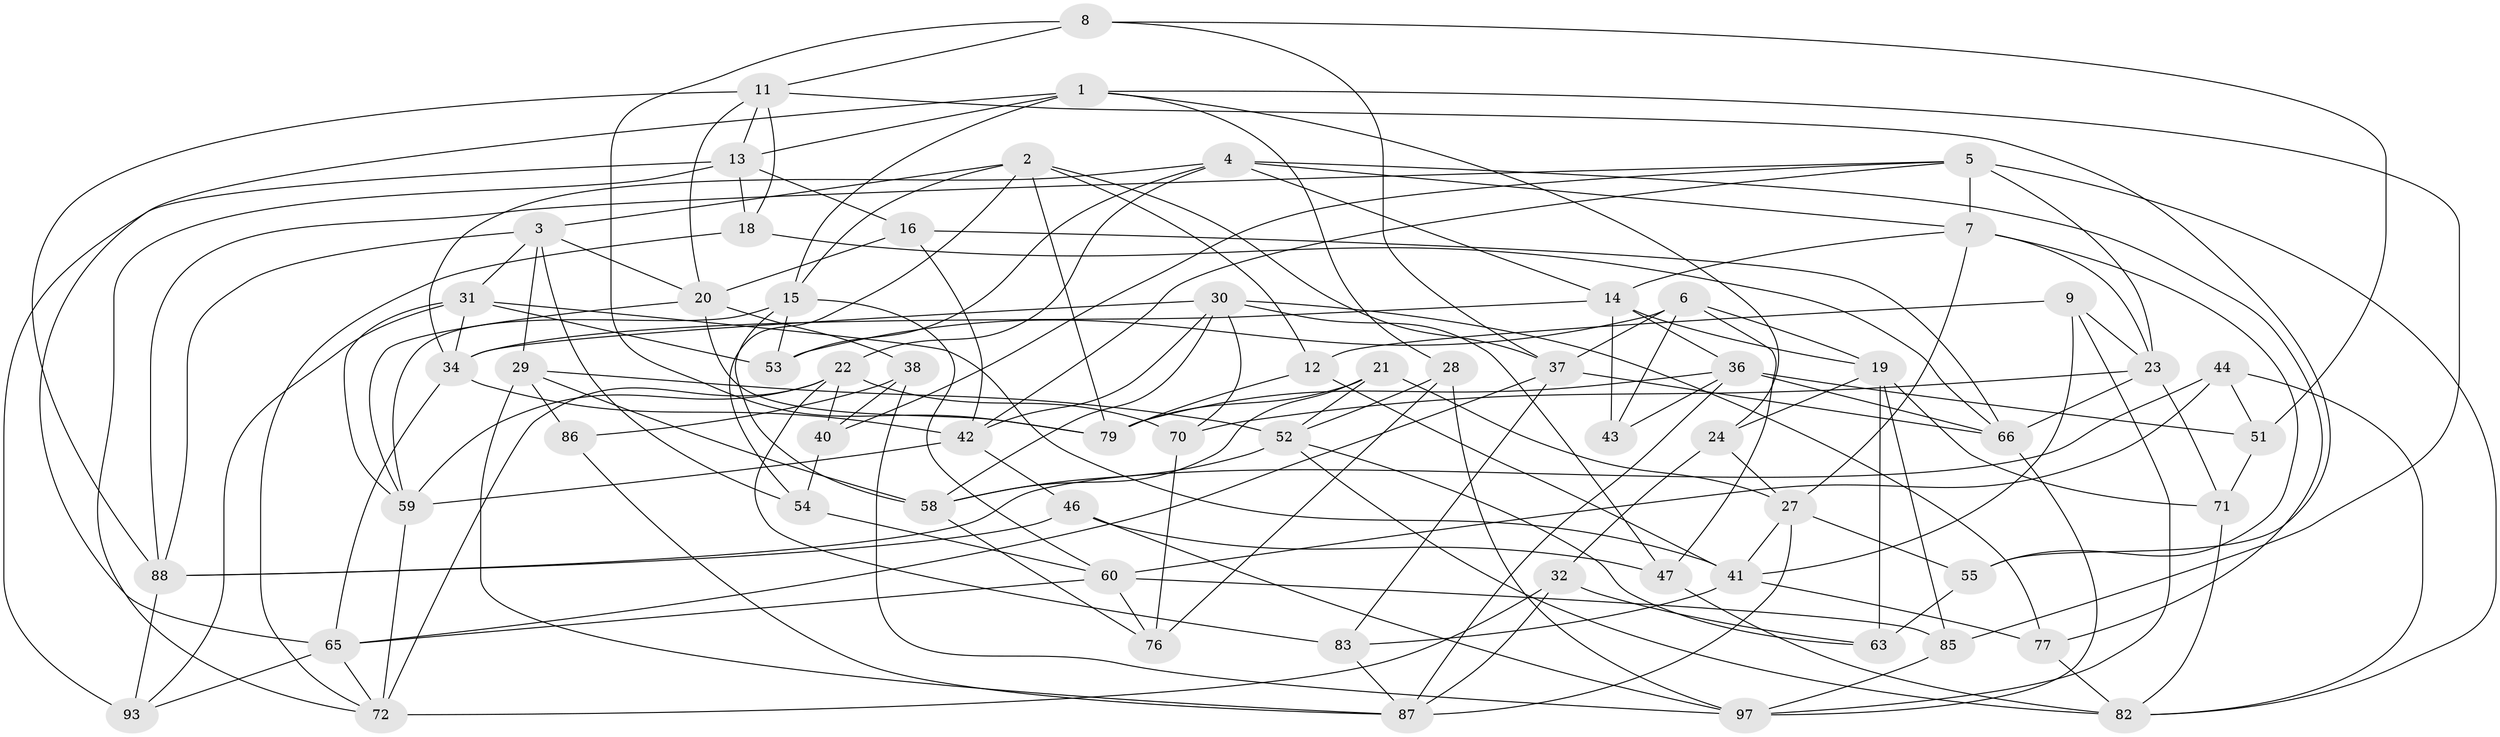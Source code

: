 // original degree distribution, {4: 1.0}
// Generated by graph-tools (version 1.1) at 2025/11/02/21/25 10:11:16]
// undirected, 64 vertices, 162 edges
graph export_dot {
graph [start="1"]
  node [color=gray90,style=filled];
  1 [super="+35"];
  2 [super="+25"];
  3 [super="+17"];
  4 [super="+10"];
  5 [super="+56"];
  6 [super="+80"];
  7 [super="+48"];
  8;
  9;
  11 [super="+69"];
  12;
  13 [super="+45"];
  14 [super="+50"];
  15 [super="+49"];
  16;
  18;
  19 [super="+67"];
  20 [super="+26"];
  21;
  22 [super="+39"];
  23 [super="+57"];
  24;
  27 [super="+33"];
  28;
  29 [super="+91"];
  30 [super="+100"];
  31 [super="+68"];
  32;
  34 [super="+78"];
  36 [super="+81"];
  37 [super="+64"];
  38;
  40;
  41 [super="+74"];
  42 [super="+75"];
  43;
  44;
  46;
  47;
  51;
  52 [super="+89"];
  53;
  54;
  55;
  58 [super="+96"];
  59 [super="+62"];
  60 [super="+61"];
  63;
  65 [super="+94"];
  66 [super="+84"];
  70;
  71;
  72 [super="+73"];
  76;
  77;
  79 [super="+92"];
  82 [super="+90"];
  83;
  85;
  86;
  87 [super="+98"];
  88 [super="+95"];
  93;
  97 [super="+99"];
  1 -- 13;
  1 -- 24;
  1 -- 85;
  1 -- 65;
  1 -- 28;
  1 -- 15;
  2 -- 54;
  2 -- 15;
  2 -- 3;
  2 -- 12;
  2 -- 37;
  2 -- 79;
  3 -- 88;
  3 -- 20;
  3 -- 29;
  3 -- 54;
  3 -- 31;
  4 -- 22;
  4 -- 77;
  4 -- 53;
  4 -- 14;
  4 -- 34;
  4 -- 7;
  5 -- 23;
  5 -- 82;
  5 -- 40;
  5 -- 42;
  5 -- 7;
  5 -- 88;
  6 -- 53;
  6 -- 43 [weight=2];
  6 -- 37;
  6 -- 47;
  6 -- 19;
  7 -- 23;
  7 -- 14;
  7 -- 55;
  7 -- 27;
  8 -- 51;
  8 -- 79;
  8 -- 11;
  8 -- 37;
  9 -- 23;
  9 -- 12;
  9 -- 41;
  9 -- 97;
  11 -- 88;
  11 -- 55;
  11 -- 18;
  11 -- 20;
  11 -- 13;
  12 -- 79;
  12 -- 41;
  13 -- 16;
  13 -- 18;
  13 -- 93;
  13 -- 72;
  14 -- 36;
  14 -- 34;
  14 -- 43;
  14 -- 19;
  15 -- 59;
  15 -- 53;
  15 -- 58;
  15 -- 60;
  16 -- 20;
  16 -- 42;
  16 -- 66;
  18 -- 66;
  18 -- 72;
  19 -- 24;
  19 -- 71;
  19 -- 63;
  19 -- 85;
  20 -- 59;
  20 -- 79;
  20 -- 38;
  21 -- 52;
  21 -- 27;
  21 -- 58;
  21 -- 79;
  22 -- 40;
  22 -- 59;
  22 -- 83;
  22 -- 70;
  22 -- 72;
  23 -- 66;
  23 -- 71;
  23 -- 70;
  24 -- 27;
  24 -- 32;
  27 -- 55;
  27 -- 41;
  27 -- 87;
  28 -- 76;
  28 -- 97;
  28 -- 52;
  29 -- 52;
  29 -- 87;
  29 -- 86 [weight=2];
  29 -- 58;
  30 -- 77;
  30 -- 58;
  30 -- 34;
  30 -- 70;
  30 -- 42;
  30 -- 47;
  31 -- 53;
  31 -- 93;
  31 -- 59;
  31 -- 41;
  31 -- 34;
  32 -- 63;
  32 -- 72;
  32 -- 87;
  34 -- 65;
  34 -- 42;
  36 -- 51;
  36 -- 66;
  36 -- 43;
  36 -- 87;
  36 -- 79;
  37 -- 83;
  37 -- 65;
  37 -- 66;
  38 -- 97;
  38 -- 86;
  38 -- 40;
  40 -- 54;
  41 -- 77;
  41 -- 83;
  42 -- 59;
  42 -- 46;
  44 -- 88;
  44 -- 60;
  44 -- 82;
  44 -- 51;
  46 -- 97;
  46 -- 47;
  46 -- 88;
  47 -- 82;
  51 -- 71;
  52 -- 58;
  52 -- 82;
  52 -- 63;
  54 -- 60;
  55 -- 63;
  58 -- 76;
  59 -- 72;
  60 -- 76;
  60 -- 65;
  60 -- 85;
  65 -- 72;
  65 -- 93;
  66 -- 97;
  70 -- 76;
  71 -- 82;
  77 -- 82;
  83 -- 87;
  85 -- 97;
  86 -- 87;
  88 -- 93;
}
